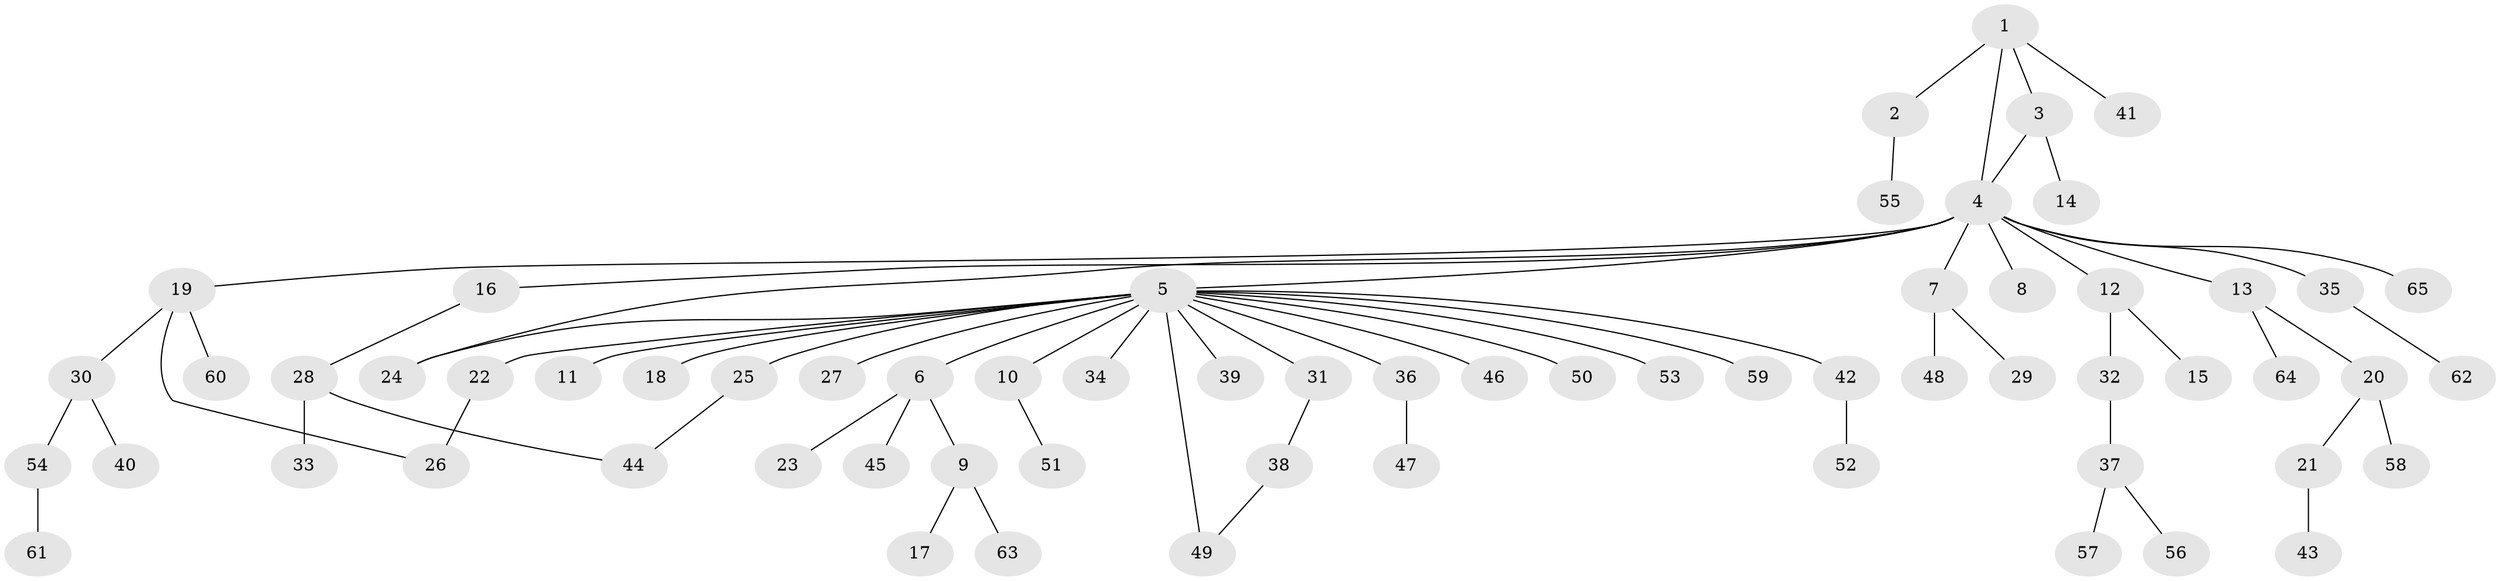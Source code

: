 // Generated by graph-tools (version 1.1) at 2025/35/03/09/25 02:35:42]
// undirected, 65 vertices, 69 edges
graph export_dot {
graph [start="1"]
  node [color=gray90,style=filled];
  1;
  2;
  3;
  4;
  5;
  6;
  7;
  8;
  9;
  10;
  11;
  12;
  13;
  14;
  15;
  16;
  17;
  18;
  19;
  20;
  21;
  22;
  23;
  24;
  25;
  26;
  27;
  28;
  29;
  30;
  31;
  32;
  33;
  34;
  35;
  36;
  37;
  38;
  39;
  40;
  41;
  42;
  43;
  44;
  45;
  46;
  47;
  48;
  49;
  50;
  51;
  52;
  53;
  54;
  55;
  56;
  57;
  58;
  59;
  60;
  61;
  62;
  63;
  64;
  65;
  1 -- 2;
  1 -- 3;
  1 -- 4;
  1 -- 41;
  2 -- 55;
  3 -- 4;
  3 -- 14;
  4 -- 5;
  4 -- 7;
  4 -- 8;
  4 -- 12;
  4 -- 13;
  4 -- 16;
  4 -- 19;
  4 -- 24;
  4 -- 35;
  4 -- 65;
  5 -- 6;
  5 -- 10;
  5 -- 11;
  5 -- 18;
  5 -- 22;
  5 -- 24;
  5 -- 25;
  5 -- 27;
  5 -- 31;
  5 -- 34;
  5 -- 36;
  5 -- 39;
  5 -- 42;
  5 -- 46;
  5 -- 49;
  5 -- 50;
  5 -- 53;
  5 -- 59;
  6 -- 9;
  6 -- 23;
  6 -- 45;
  7 -- 29;
  7 -- 48;
  9 -- 17;
  9 -- 63;
  10 -- 51;
  12 -- 15;
  12 -- 32;
  13 -- 20;
  13 -- 64;
  16 -- 28;
  19 -- 26;
  19 -- 30;
  19 -- 60;
  20 -- 21;
  20 -- 58;
  21 -- 43;
  22 -- 26;
  25 -- 44;
  28 -- 33;
  28 -- 44;
  30 -- 40;
  30 -- 54;
  31 -- 38;
  32 -- 37;
  35 -- 62;
  36 -- 47;
  37 -- 56;
  37 -- 57;
  38 -- 49;
  42 -- 52;
  54 -- 61;
}
